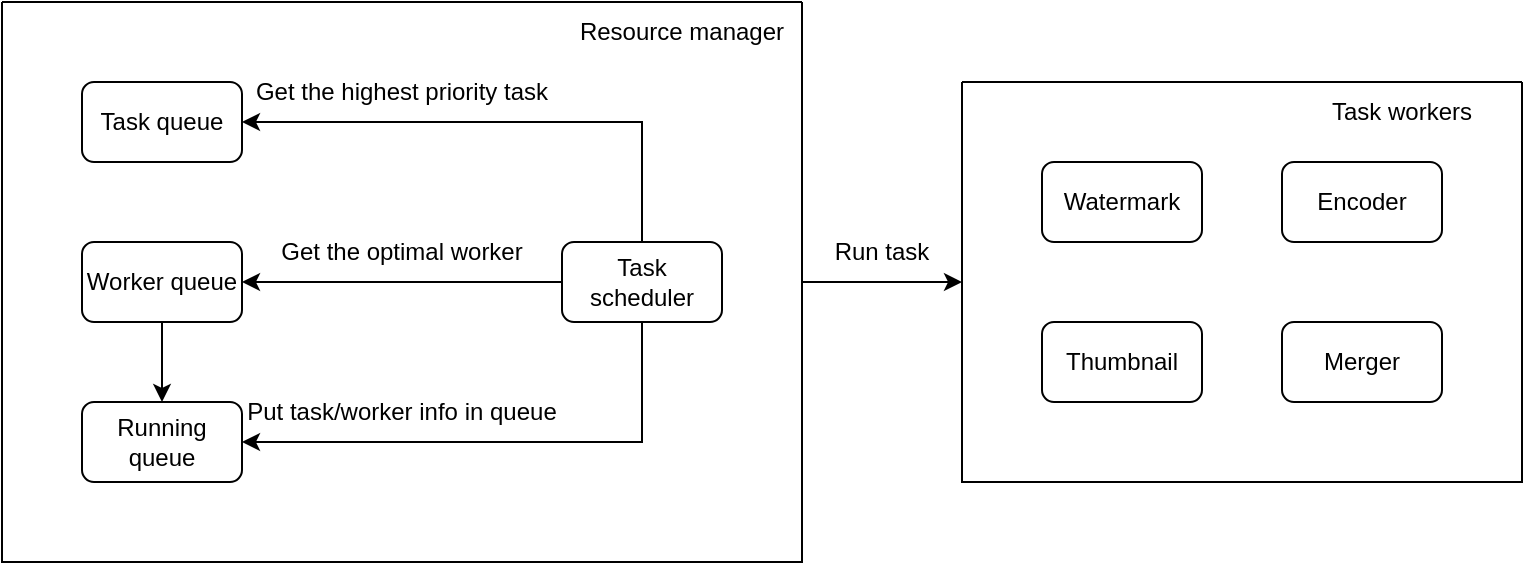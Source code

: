 <mxfile version="22.1.18" type="device">
  <diagram id="YrfzH3xwVrYN7FTBeiER" name="Page-1">
    <mxGraphModel dx="882" dy="578" grid="1" gridSize="10" guides="1" tooltips="1" connect="1" arrows="1" fold="1" page="1" pageScale="1" pageWidth="850" pageHeight="1100" math="0" shadow="0">
      <root>
        <mxCell id="0" />
        <mxCell id="1" parent="0" />
        <mxCell id="o8nIqEfAkbpCNropF-zf-21" style="edgeStyle=orthogonalEdgeStyle;rounded=0;orthogonalLoop=1;jettySize=auto;html=1;exitX=1;exitY=0.5;exitDx=0;exitDy=0;entryX=0;entryY=0.5;entryDx=0;entryDy=0;" edge="1" parent="1" source="o8nIqEfAkbpCNropF-zf-1" target="o8nIqEfAkbpCNropF-zf-13">
          <mxGeometry relative="1" as="geometry" />
        </mxCell>
        <mxCell id="o8nIqEfAkbpCNropF-zf-1" value="" style="swimlane;startSize=0;" vertex="1" parent="1">
          <mxGeometry x="40" y="40" width="400" height="280" as="geometry" />
        </mxCell>
        <mxCell id="o8nIqEfAkbpCNropF-zf-2" value="Task queue" style="rounded=1;whiteSpace=wrap;html=1;" vertex="1" parent="o8nIqEfAkbpCNropF-zf-1">
          <mxGeometry x="40" y="40" width="80" height="40" as="geometry" />
        </mxCell>
        <mxCell id="o8nIqEfAkbpCNropF-zf-6" value="" style="edgeStyle=orthogonalEdgeStyle;rounded=0;orthogonalLoop=1;jettySize=auto;html=1;" edge="1" parent="o8nIqEfAkbpCNropF-zf-1" source="o8nIqEfAkbpCNropF-zf-3" target="o8nIqEfAkbpCNropF-zf-4">
          <mxGeometry relative="1" as="geometry" />
        </mxCell>
        <mxCell id="o8nIqEfAkbpCNropF-zf-3" value="Worker queue" style="rounded=1;whiteSpace=wrap;html=1;" vertex="1" parent="o8nIqEfAkbpCNropF-zf-1">
          <mxGeometry x="40" y="120" width="80" height="40" as="geometry" />
        </mxCell>
        <mxCell id="o8nIqEfAkbpCNropF-zf-4" value="Running queue" style="rounded=1;whiteSpace=wrap;html=1;" vertex="1" parent="o8nIqEfAkbpCNropF-zf-1">
          <mxGeometry x="40" y="200" width="80" height="40" as="geometry" />
        </mxCell>
        <mxCell id="o8nIqEfAkbpCNropF-zf-7" style="edgeStyle=orthogonalEdgeStyle;rounded=0;orthogonalLoop=1;jettySize=auto;html=1;exitX=0;exitY=0.5;exitDx=0;exitDy=0;" edge="1" parent="o8nIqEfAkbpCNropF-zf-1" source="o8nIqEfAkbpCNropF-zf-5" target="o8nIqEfAkbpCNropF-zf-3">
          <mxGeometry relative="1" as="geometry" />
        </mxCell>
        <mxCell id="o8nIqEfAkbpCNropF-zf-8" style="edgeStyle=orthogonalEdgeStyle;rounded=0;orthogonalLoop=1;jettySize=auto;html=1;exitX=0.5;exitY=0;exitDx=0;exitDy=0;entryX=1;entryY=0.5;entryDx=0;entryDy=0;" edge="1" parent="o8nIqEfAkbpCNropF-zf-1" source="o8nIqEfAkbpCNropF-zf-5" target="o8nIqEfAkbpCNropF-zf-2">
          <mxGeometry relative="1" as="geometry" />
        </mxCell>
        <mxCell id="o8nIqEfAkbpCNropF-zf-9" style="edgeStyle=orthogonalEdgeStyle;rounded=0;orthogonalLoop=1;jettySize=auto;html=1;exitX=0.5;exitY=1;exitDx=0;exitDy=0;entryX=1;entryY=0.5;entryDx=0;entryDy=0;" edge="1" parent="o8nIqEfAkbpCNropF-zf-1" source="o8nIqEfAkbpCNropF-zf-5" target="o8nIqEfAkbpCNropF-zf-4">
          <mxGeometry relative="1" as="geometry" />
        </mxCell>
        <mxCell id="o8nIqEfAkbpCNropF-zf-5" value="Task scheduler" style="rounded=1;whiteSpace=wrap;html=1;" vertex="1" parent="o8nIqEfAkbpCNropF-zf-1">
          <mxGeometry x="280" y="120" width="80" height="40" as="geometry" />
        </mxCell>
        <mxCell id="o8nIqEfAkbpCNropF-zf-10" value="Get the highest priority task" style="text;html=1;strokeColor=none;fillColor=none;align=center;verticalAlign=middle;whiteSpace=wrap;rounded=0;" vertex="1" parent="o8nIqEfAkbpCNropF-zf-1">
          <mxGeometry x="120" y="30" width="160" height="30" as="geometry" />
        </mxCell>
        <mxCell id="o8nIqEfAkbpCNropF-zf-11" value="Get the optimal worker" style="text;html=1;strokeColor=none;fillColor=none;align=center;verticalAlign=middle;whiteSpace=wrap;rounded=0;" vertex="1" parent="o8nIqEfAkbpCNropF-zf-1">
          <mxGeometry x="120" y="110" width="160" height="30" as="geometry" />
        </mxCell>
        <mxCell id="o8nIqEfAkbpCNropF-zf-12" value="Put task/worker info in queue" style="text;html=1;strokeColor=none;fillColor=none;align=center;verticalAlign=middle;whiteSpace=wrap;rounded=0;" vertex="1" parent="o8nIqEfAkbpCNropF-zf-1">
          <mxGeometry x="120" y="190" width="160" height="30" as="geometry" />
        </mxCell>
        <mxCell id="o8nIqEfAkbpCNropF-zf-24" value="Resource manager" style="text;html=1;strokeColor=none;fillColor=none;align=center;verticalAlign=middle;whiteSpace=wrap;rounded=0;" vertex="1" parent="o8nIqEfAkbpCNropF-zf-1">
          <mxGeometry x="280" width="120" height="30" as="geometry" />
        </mxCell>
        <mxCell id="o8nIqEfAkbpCNropF-zf-13" value="" style="swimlane;startSize=0;" vertex="1" parent="1">
          <mxGeometry x="520" y="80" width="280" height="200" as="geometry" />
        </mxCell>
        <mxCell id="o8nIqEfAkbpCNropF-zf-14" value="Watermark" style="rounded=1;whiteSpace=wrap;html=1;" vertex="1" parent="o8nIqEfAkbpCNropF-zf-13">
          <mxGeometry x="40" y="40" width="80" height="40" as="geometry" />
        </mxCell>
        <mxCell id="o8nIqEfAkbpCNropF-zf-15" value="Encoder" style="rounded=1;whiteSpace=wrap;html=1;" vertex="1" parent="o8nIqEfAkbpCNropF-zf-13">
          <mxGeometry x="160" y="40" width="80" height="40" as="geometry" />
        </mxCell>
        <mxCell id="o8nIqEfAkbpCNropF-zf-17" value="Thumbnail" style="rounded=1;whiteSpace=wrap;html=1;" vertex="1" parent="o8nIqEfAkbpCNropF-zf-13">
          <mxGeometry x="40" y="120" width="80" height="40" as="geometry" />
        </mxCell>
        <mxCell id="o8nIqEfAkbpCNropF-zf-18" value="Merger" style="rounded=1;whiteSpace=wrap;html=1;" vertex="1" parent="o8nIqEfAkbpCNropF-zf-13">
          <mxGeometry x="160" y="120" width="80" height="40" as="geometry" />
        </mxCell>
        <mxCell id="o8nIqEfAkbpCNropF-zf-27" value="Task workers" style="text;html=1;strokeColor=none;fillColor=none;align=center;verticalAlign=middle;whiteSpace=wrap;rounded=0;" vertex="1" parent="o8nIqEfAkbpCNropF-zf-13">
          <mxGeometry x="160" width="120" height="30" as="geometry" />
        </mxCell>
        <mxCell id="o8nIqEfAkbpCNropF-zf-23" value="Run task" style="text;html=1;strokeColor=none;fillColor=none;align=center;verticalAlign=middle;whiteSpace=wrap;rounded=0;" vertex="1" parent="1">
          <mxGeometry x="440" y="150" width="80" height="30" as="geometry" />
        </mxCell>
      </root>
    </mxGraphModel>
  </diagram>
</mxfile>
